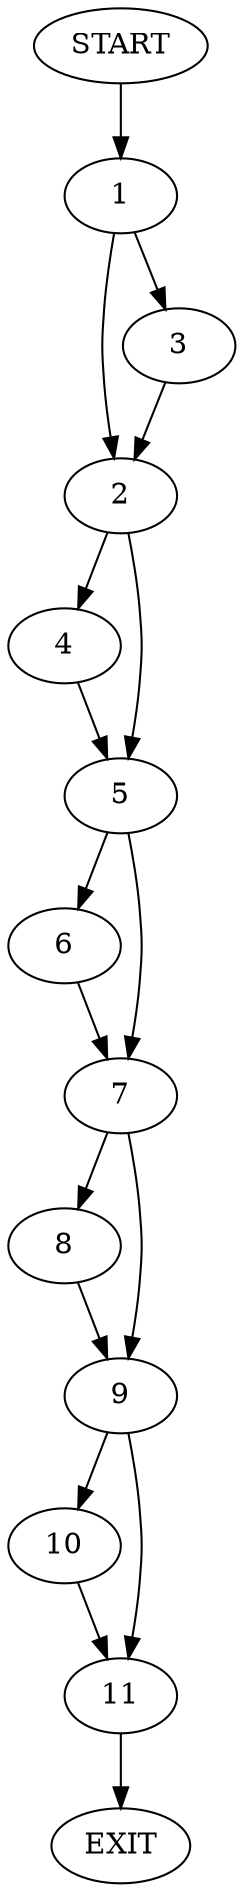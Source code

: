 digraph {
0 [label="START"]
12 [label="EXIT"]
0 -> 1
1 -> 2
1 -> 3
2 -> 4
2 -> 5
3 -> 2
5 -> 6
5 -> 7
4 -> 5
6 -> 7
7 -> 8
7 -> 9
8 -> 9
9 -> 10
9 -> 11
11 -> 12
10 -> 11
}
